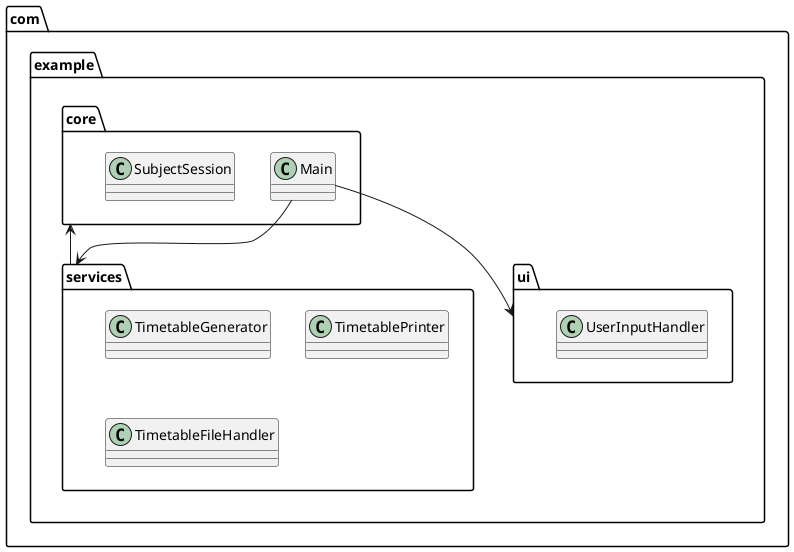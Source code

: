 @startuml
package "com.example" {
    package "core" {
        class Main
        class SubjectSession
    }

    package "services" {
        class TimetableGenerator
        class TimetablePrinter
        class TimetableFileHandler
    }

    package "ui" {
        class UserInputHandler
    }
}

Main --> services
Main --> ui
services --> core
@enduml